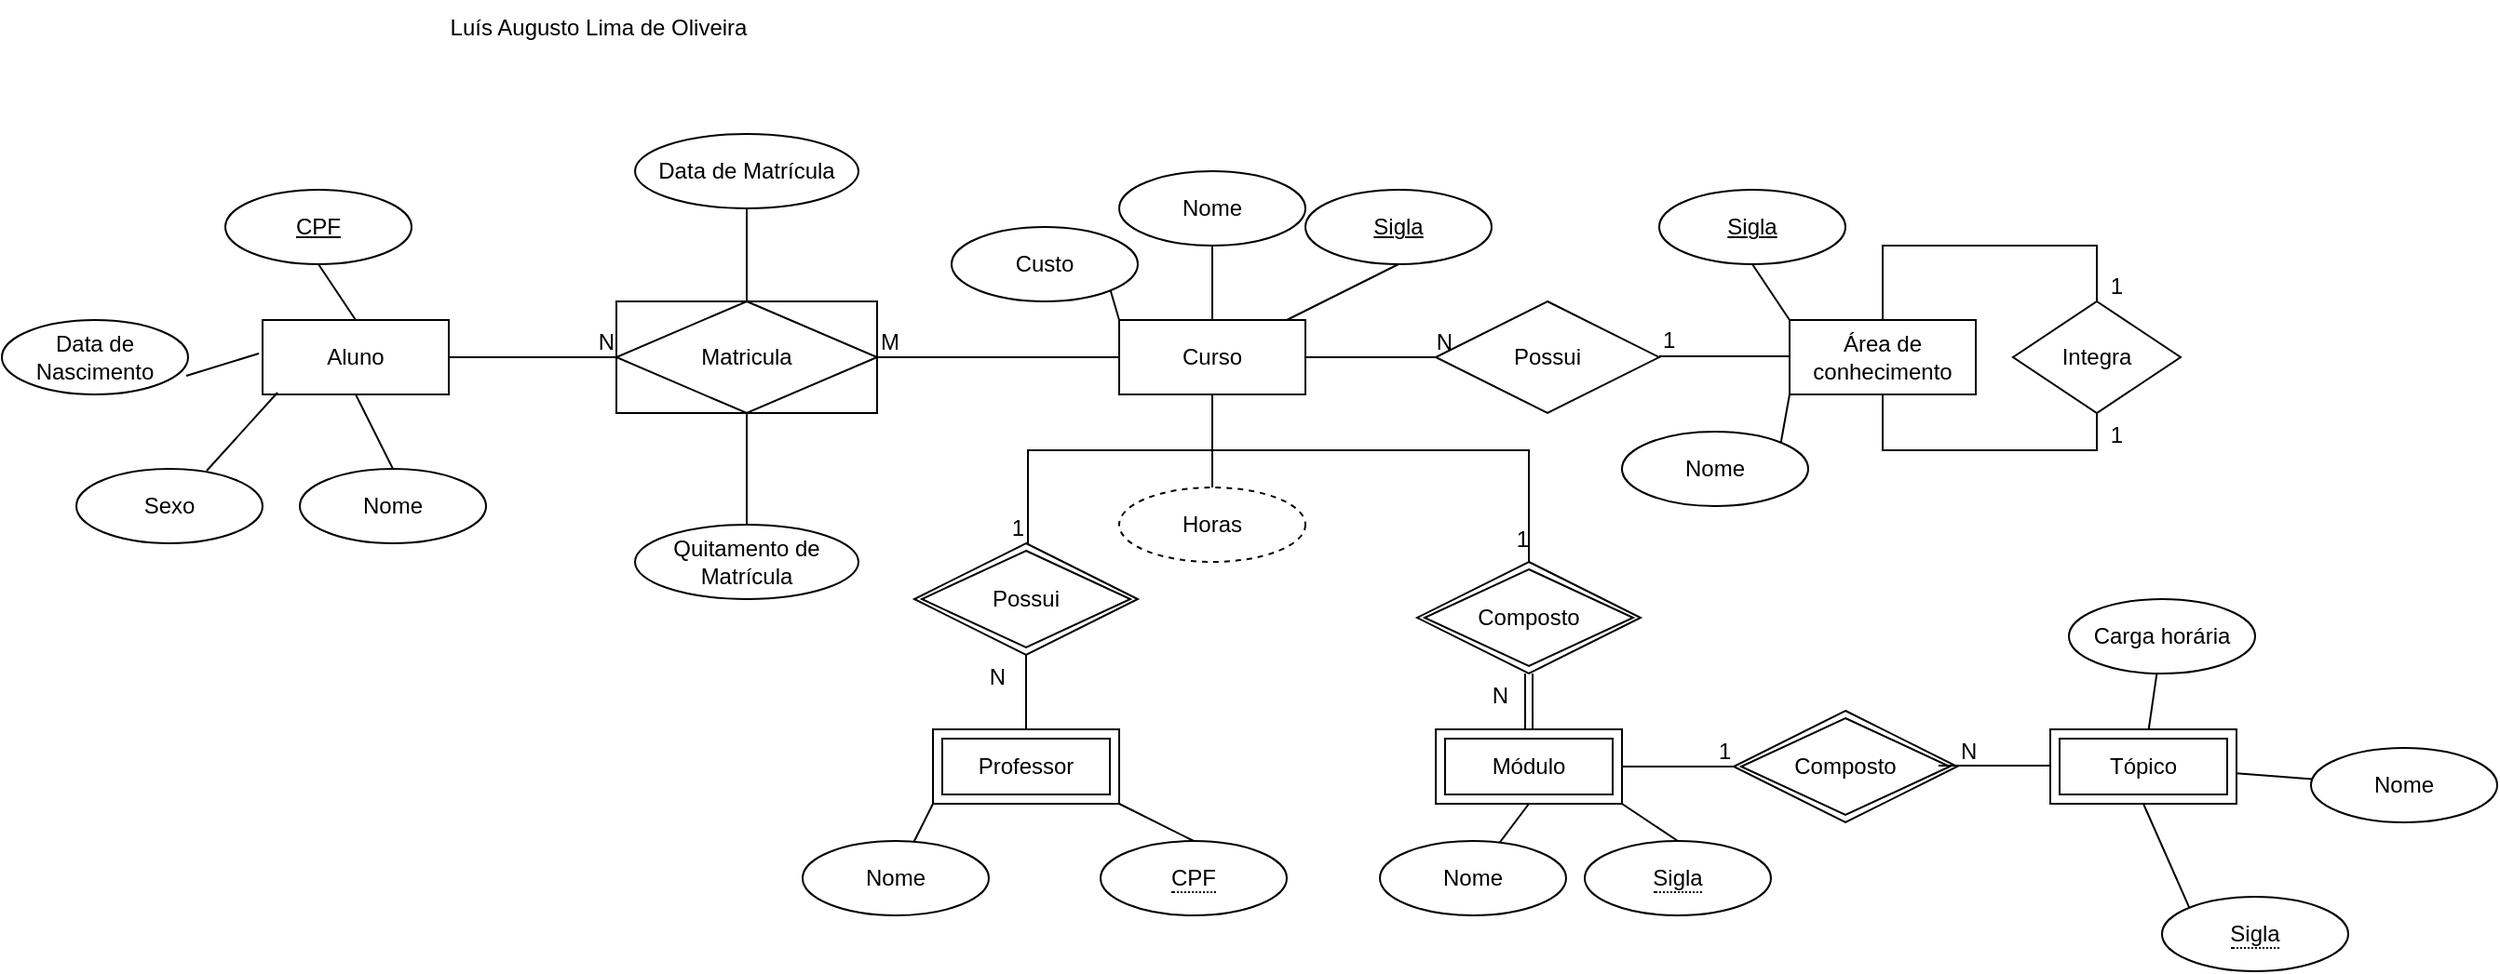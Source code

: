<mxfile version="23.1.5" type="device">
  <diagram name="Página-1" id="tFimaV7me5v-ncjlnDu_">
    <mxGraphModel dx="1707" dy="480" grid="1" gridSize="10" guides="1" tooltips="1" connect="1" arrows="1" fold="1" page="1" pageScale="1" pageWidth="827" pageHeight="1169" math="0" shadow="0">
      <root>
        <mxCell id="0" />
        <mxCell id="1" parent="0" />
        <mxCell id="pDxsztQ8xQaoEcNutGHO-5" value="Aluno" style="whiteSpace=wrap;html=1;align=center;" vertex="1" parent="1">
          <mxGeometry x="-50" y="260" width="100" height="40" as="geometry" />
        </mxCell>
        <mxCell id="pDxsztQ8xQaoEcNutGHO-6" value="Curso" style="whiteSpace=wrap;html=1;align=center;" vertex="1" parent="1">
          <mxGeometry x="410" y="260" width="100" height="40" as="geometry" />
        </mxCell>
        <mxCell id="pDxsztQ8xQaoEcNutGHO-8" value="" style="endArrow=none;html=1;rounded=0;entryX=0;entryY=0.5;entryDx=0;entryDy=0;" edge="1" parent="1" source="pDxsztQ8xQaoEcNutGHO-5" target="pDxsztQ8xQaoEcNutGHO-69">
          <mxGeometry relative="1" as="geometry">
            <mxPoint x="-40" y="215" as="sourcePoint" />
            <mxPoint x="110" y="275" as="targetPoint" />
          </mxGeometry>
        </mxCell>
        <mxCell id="pDxsztQ8xQaoEcNutGHO-10" value="N" style="resizable=0;html=1;whiteSpace=wrap;align=right;verticalAlign=bottom;" connectable="0" vertex="1" parent="pDxsztQ8xQaoEcNutGHO-8">
          <mxGeometry x="1" relative="1" as="geometry" />
        </mxCell>
        <mxCell id="pDxsztQ8xQaoEcNutGHO-11" value="" style="endArrow=none;html=1;rounded=0;entryX=0;entryY=0.5;entryDx=0;entryDy=0;exitX=1;exitY=0.5;exitDx=0;exitDy=0;" edge="1" parent="1" source="pDxsztQ8xQaoEcNutGHO-69" target="pDxsztQ8xQaoEcNutGHO-6">
          <mxGeometry relative="1" as="geometry">
            <mxPoint x="310" y="280" as="sourcePoint" />
            <mxPoint x="250" y="290" as="targetPoint" />
          </mxGeometry>
        </mxCell>
        <mxCell id="pDxsztQ8xQaoEcNutGHO-12" value="M" style="resizable=0;html=1;whiteSpace=wrap;align=left;verticalAlign=bottom;" connectable="0" vertex="1" parent="pDxsztQ8xQaoEcNutGHO-11">
          <mxGeometry x="-1" relative="1" as="geometry" />
        </mxCell>
        <mxCell id="pDxsztQ8xQaoEcNutGHO-18" value="Área de conhecimento" style="whiteSpace=wrap;html=1;align=center;" vertex="1" parent="1">
          <mxGeometry x="770" y="260" width="100" height="40" as="geometry" />
        </mxCell>
        <mxCell id="pDxsztQ8xQaoEcNutGHO-19" value="" style="endArrow=none;html=1;rounded=0;exitX=1;exitY=0.5;exitDx=0;exitDy=0;" edge="1" parent="1" source="pDxsztQ8xQaoEcNutGHO-6">
          <mxGeometry relative="1" as="geometry">
            <mxPoint x="530" y="279.5" as="sourcePoint" />
            <mxPoint x="590" y="280" as="targetPoint" />
          </mxGeometry>
        </mxCell>
        <mxCell id="pDxsztQ8xQaoEcNutGHO-21" value="N" style="resizable=0;html=1;whiteSpace=wrap;align=right;verticalAlign=bottom;" connectable="0" vertex="1" parent="pDxsztQ8xQaoEcNutGHO-19">
          <mxGeometry x="1" relative="1" as="geometry" />
        </mxCell>
        <mxCell id="pDxsztQ8xQaoEcNutGHO-23" value="Possui" style="shape=rhombus;perimeter=rhombusPerimeter;whiteSpace=wrap;html=1;align=center;" vertex="1" parent="1">
          <mxGeometry x="580" y="250" width="120" height="60" as="geometry" />
        </mxCell>
        <mxCell id="pDxsztQ8xQaoEcNutGHO-24" value="" style="endArrow=none;html=1;rounded=0;exitX=1;exitY=0.5;exitDx=0;exitDy=0;" edge="1" parent="1">
          <mxGeometry relative="1" as="geometry">
            <mxPoint x="700" y="279.5" as="sourcePoint" />
            <mxPoint x="770" y="279.5" as="targetPoint" />
          </mxGeometry>
        </mxCell>
        <mxCell id="pDxsztQ8xQaoEcNutGHO-25" value="&lt;div&gt;1&lt;/div&gt;" style="resizable=0;html=1;whiteSpace=wrap;align=left;verticalAlign=bottom;" connectable="0" vertex="1" parent="pDxsztQ8xQaoEcNutGHO-24">
          <mxGeometry x="-1" relative="1" as="geometry" />
        </mxCell>
        <mxCell id="pDxsztQ8xQaoEcNutGHO-27" value="Integra" style="shape=rhombus;perimeter=rhombusPerimeter;whiteSpace=wrap;html=1;align=center;" vertex="1" parent="1">
          <mxGeometry x="890" y="250" width="90" height="60" as="geometry" />
        </mxCell>
        <mxCell id="pDxsztQ8xQaoEcNutGHO-28" value="" style="endArrow=none;html=1;rounded=0;exitX=0.5;exitY=1;exitDx=0;exitDy=0;edgeStyle=orthogonalEdgeStyle;entryX=0.5;entryY=1;entryDx=0;entryDy=0;" edge="1" parent="1" source="pDxsztQ8xQaoEcNutGHO-18" target="pDxsztQ8xQaoEcNutGHO-27">
          <mxGeometry relative="1" as="geometry">
            <mxPoint x="870" y="330" as="sourcePoint" />
            <mxPoint x="940" y="330" as="targetPoint" />
            <Array as="points">
              <mxPoint x="820" y="330" />
              <mxPoint x="935" y="330" />
            </Array>
          </mxGeometry>
        </mxCell>
        <mxCell id="pDxsztQ8xQaoEcNutGHO-30" value="1" style="resizable=0;html=1;whiteSpace=wrap;align=right;verticalAlign=bottom;" connectable="0" vertex="1" parent="pDxsztQ8xQaoEcNutGHO-28">
          <mxGeometry x="1" relative="1" as="geometry">
            <mxPoint x="15" y="20" as="offset" />
          </mxGeometry>
        </mxCell>
        <mxCell id="pDxsztQ8xQaoEcNutGHO-31" value="" style="endArrow=none;html=1;rounded=0;edgeStyle=orthogonalEdgeStyle;" edge="1" parent="1" target="pDxsztQ8xQaoEcNutGHO-27">
          <mxGeometry relative="1" as="geometry">
            <mxPoint x="810" y="260" as="sourcePoint" />
            <mxPoint x="935" y="250" as="targetPoint" />
            <Array as="points">
              <mxPoint x="820" y="260" />
              <mxPoint x="820" y="220" />
              <mxPoint x="935" y="220" />
            </Array>
          </mxGeometry>
        </mxCell>
        <mxCell id="pDxsztQ8xQaoEcNutGHO-33" value="1" style="resizable=0;html=1;whiteSpace=wrap;align=right;verticalAlign=bottom;" connectable="0" vertex="1" parent="pDxsztQ8xQaoEcNutGHO-31">
          <mxGeometry x="1" relative="1" as="geometry">
            <mxPoint x="15" as="offset" />
          </mxGeometry>
        </mxCell>
        <mxCell id="pDxsztQ8xQaoEcNutGHO-39" style="rounded=0;orthogonalLoop=1;jettySize=auto;html=1;exitX=0.5;exitY=1;exitDx=0;exitDy=0;entryX=0;entryY=0;entryDx=0;entryDy=0;endArrow=none;endFill=0;" edge="1" parent="1" source="pDxsztQ8xQaoEcNutGHO-36" target="pDxsztQ8xQaoEcNutGHO-18">
          <mxGeometry relative="1" as="geometry" />
        </mxCell>
        <mxCell id="pDxsztQ8xQaoEcNutGHO-36" value="Sigla" style="ellipse;whiteSpace=wrap;html=1;align=center;fontStyle=4;" vertex="1" parent="1">
          <mxGeometry x="700" y="190" width="100" height="40" as="geometry" />
        </mxCell>
        <mxCell id="pDxsztQ8xQaoEcNutGHO-38" style="rounded=0;orthogonalLoop=1;jettySize=auto;html=1;exitX=1;exitY=0;exitDx=0;exitDy=0;entryX=0;entryY=1;entryDx=0;entryDy=0;endArrow=none;endFill=0;" edge="1" parent="1" source="pDxsztQ8xQaoEcNutGHO-37" target="pDxsztQ8xQaoEcNutGHO-18">
          <mxGeometry relative="1" as="geometry" />
        </mxCell>
        <mxCell id="pDxsztQ8xQaoEcNutGHO-37" value="Nome" style="ellipse;whiteSpace=wrap;html=1;align=center;" vertex="1" parent="1">
          <mxGeometry x="680" y="320" width="100" height="40" as="geometry" />
        </mxCell>
        <mxCell id="pDxsztQ8xQaoEcNutGHO-46" style="rounded=0;orthogonalLoop=1;jettySize=auto;html=1;exitX=0.5;exitY=1;exitDx=0;exitDy=0;endArrow=none;endFill=0;" edge="1" parent="1" source="pDxsztQ8xQaoEcNutGHO-40" target="pDxsztQ8xQaoEcNutGHO-6">
          <mxGeometry relative="1" as="geometry" />
        </mxCell>
        <mxCell id="pDxsztQ8xQaoEcNutGHO-40" value="Sigla" style="ellipse;whiteSpace=wrap;html=1;align=center;fontStyle=4;" vertex="1" parent="1">
          <mxGeometry x="510" y="190" width="100" height="40" as="geometry" />
        </mxCell>
        <mxCell id="pDxsztQ8xQaoEcNutGHO-45" style="rounded=0;orthogonalLoop=1;jettySize=auto;html=1;exitX=0.5;exitY=1;exitDx=0;exitDy=0;entryX=0.5;entryY=0;entryDx=0;entryDy=0;endArrow=none;endFill=0;" edge="1" parent="1" source="pDxsztQ8xQaoEcNutGHO-41" target="pDxsztQ8xQaoEcNutGHO-6">
          <mxGeometry relative="1" as="geometry" />
        </mxCell>
        <mxCell id="pDxsztQ8xQaoEcNutGHO-41" value="Nome" style="ellipse;whiteSpace=wrap;html=1;align=center;" vertex="1" parent="1">
          <mxGeometry x="410" y="180" width="100" height="40" as="geometry" />
        </mxCell>
        <mxCell id="pDxsztQ8xQaoEcNutGHO-44" style="rounded=0;orthogonalLoop=1;jettySize=auto;html=1;exitX=1;exitY=1;exitDx=0;exitDy=0;entryX=0;entryY=0;entryDx=0;entryDy=0;endArrow=none;endFill=0;" edge="1" parent="1" source="pDxsztQ8xQaoEcNutGHO-42" target="pDxsztQ8xQaoEcNutGHO-6">
          <mxGeometry relative="1" as="geometry" />
        </mxCell>
        <mxCell id="pDxsztQ8xQaoEcNutGHO-42" value="Custo" style="ellipse;whiteSpace=wrap;html=1;align=center;" vertex="1" parent="1">
          <mxGeometry x="320" y="210" width="100" height="40" as="geometry" />
        </mxCell>
        <mxCell id="pDxsztQ8xQaoEcNutGHO-48" value="" style="endArrow=none;html=1;rounded=0;exitX=0.5;exitY=1;exitDx=0;exitDy=0;entryX=0.5;entryY=0;entryDx=0;entryDy=0;edgeStyle=orthogonalEdgeStyle;" edge="1" parent="1" source="pDxsztQ8xQaoEcNutGHO-6">
          <mxGeometry relative="1" as="geometry">
            <mxPoint x="530" y="290" as="sourcePoint" />
            <mxPoint x="360" y="380" as="targetPoint" />
            <Array as="points">
              <mxPoint x="460" y="330" />
              <mxPoint x="361" y="330" />
            </Array>
          </mxGeometry>
        </mxCell>
        <mxCell id="pDxsztQ8xQaoEcNutGHO-49" value="1" style="resizable=0;html=1;whiteSpace=wrap;align=right;verticalAlign=bottom;" connectable="0" vertex="1" parent="pDxsztQ8xQaoEcNutGHO-48">
          <mxGeometry x="1" relative="1" as="geometry" />
        </mxCell>
        <mxCell id="pDxsztQ8xQaoEcNutGHO-50" value="Professor" style="shape=ext;margin=3;double=1;whiteSpace=wrap;html=1;align=center;" vertex="1" parent="1">
          <mxGeometry x="310" y="480" width="100" height="40" as="geometry" />
        </mxCell>
        <mxCell id="pDxsztQ8xQaoEcNutGHO-52" value="" style="endArrow=none;html=1;rounded=0;exitX=0.5;exitY=0;exitDx=0;exitDy=0;entryX=0.5;entryY=1;entryDx=0;entryDy=0;" edge="1" parent="1" source="pDxsztQ8xQaoEcNutGHO-50">
          <mxGeometry relative="1" as="geometry">
            <mxPoint x="370" y="300" as="sourcePoint" />
            <mxPoint x="360" y="440" as="targetPoint" />
          </mxGeometry>
        </mxCell>
        <mxCell id="pDxsztQ8xQaoEcNutGHO-53" value="N" style="resizable=0;html=1;whiteSpace=wrap;align=right;verticalAlign=bottom;" connectable="0" vertex="1" parent="pDxsztQ8xQaoEcNutGHO-52">
          <mxGeometry x="1" relative="1" as="geometry">
            <mxPoint x="-10" y="20" as="offset" />
          </mxGeometry>
        </mxCell>
        <mxCell id="pDxsztQ8xQaoEcNutGHO-56" style="rounded=0;orthogonalLoop=1;jettySize=auto;html=1;entryX=1;entryY=1;entryDx=0;entryDy=0;endArrow=none;endFill=0;exitX=0.5;exitY=0;exitDx=0;exitDy=0;" edge="1" parent="1" source="pDxsztQ8xQaoEcNutGHO-57" target="pDxsztQ8xQaoEcNutGHO-50">
          <mxGeometry relative="1" as="geometry">
            <mxPoint x="430" y="560" as="sourcePoint" />
          </mxGeometry>
        </mxCell>
        <mxCell id="pDxsztQ8xQaoEcNutGHO-57" value="&lt;span style=&quot;border-bottom: 1px dotted&quot;&gt;CPF&lt;/span&gt;" style="ellipse;whiteSpace=wrap;html=1;align=center;" vertex="1" parent="1">
          <mxGeometry x="400" y="540" width="100" height="40" as="geometry" />
        </mxCell>
        <mxCell id="pDxsztQ8xQaoEcNutGHO-58" value="Nome" style="ellipse;whiteSpace=wrap;html=1;align=center;" vertex="1" parent="1">
          <mxGeometry x="240" y="540" width="100" height="40" as="geometry" />
        </mxCell>
        <mxCell id="pDxsztQ8xQaoEcNutGHO-59" style="rounded=0;orthogonalLoop=1;jettySize=auto;html=1;entryX=0;entryY=1;entryDx=0;entryDy=0;endArrow=none;endFill=0;" edge="1" parent="1" source="pDxsztQ8xQaoEcNutGHO-58" target="pDxsztQ8xQaoEcNutGHO-50">
          <mxGeometry relative="1" as="geometry">
            <mxPoint x="460" y="550" as="sourcePoint" />
            <mxPoint x="420" y="530" as="targetPoint" />
          </mxGeometry>
        </mxCell>
        <mxCell id="pDxsztQ8xQaoEcNutGHO-60" value="CPF" style="ellipse;whiteSpace=wrap;html=1;align=center;fontStyle=4;" vertex="1" parent="1">
          <mxGeometry x="-70" y="190" width="100" height="40" as="geometry" />
        </mxCell>
        <mxCell id="pDxsztQ8xQaoEcNutGHO-61" style="rounded=0;orthogonalLoop=1;jettySize=auto;html=1;exitX=0.5;exitY=1;exitDx=0;exitDy=0;entryX=0.5;entryY=0;entryDx=0;entryDy=0;endArrow=none;endFill=0;" edge="1" parent="1" source="pDxsztQ8xQaoEcNutGHO-60" target="pDxsztQ8xQaoEcNutGHO-5">
          <mxGeometry relative="1" as="geometry">
            <mxPoint x="335" y="254" as="sourcePoint" />
            <mxPoint x="350" y="270" as="targetPoint" />
          </mxGeometry>
        </mxCell>
        <mxCell id="pDxsztQ8xQaoEcNutGHO-62" value="Nome" style="ellipse;whiteSpace=wrap;html=1;align=center;" vertex="1" parent="1">
          <mxGeometry x="-30" y="340" width="100" height="40" as="geometry" />
        </mxCell>
        <mxCell id="pDxsztQ8xQaoEcNutGHO-63" style="rounded=0;orthogonalLoop=1;jettySize=auto;html=1;exitX=0.5;exitY=1;exitDx=0;exitDy=0;entryX=0.5;entryY=0;entryDx=0;entryDy=0;endArrow=none;endFill=0;" edge="1" parent="1" source="pDxsztQ8xQaoEcNutGHO-5" target="pDxsztQ8xQaoEcNutGHO-62">
          <mxGeometry relative="1" as="geometry">
            <mxPoint x="-10" y="240" as="sourcePoint" />
            <mxPoint x="10" y="270" as="targetPoint" />
          </mxGeometry>
        </mxCell>
        <mxCell id="pDxsztQ8xQaoEcNutGHO-64" value="Sexo" style="ellipse;whiteSpace=wrap;html=1;align=center;" vertex="1" parent="1">
          <mxGeometry x="-150" y="340" width="100" height="40" as="geometry" />
        </mxCell>
        <mxCell id="pDxsztQ8xQaoEcNutGHO-65" style="rounded=0;orthogonalLoop=1;jettySize=auto;html=1;exitX=0.08;exitY=0.975;exitDx=0;exitDy=0;entryX=0.7;entryY=0.025;entryDx=0;entryDy=0;endArrow=none;endFill=0;entryPerimeter=0;exitPerimeter=0;" edge="1" parent="1" source="pDxsztQ8xQaoEcNutGHO-5" target="pDxsztQ8xQaoEcNutGHO-64">
          <mxGeometry relative="1" as="geometry">
            <mxPoint x="10" y="310" as="sourcePoint" />
            <mxPoint x="30" y="350" as="targetPoint" />
          </mxGeometry>
        </mxCell>
        <mxCell id="pDxsztQ8xQaoEcNutGHO-66" value="Data de Nascimento" style="ellipse;whiteSpace=wrap;html=1;align=center;" vertex="1" parent="1">
          <mxGeometry x="-190" y="260" width="100" height="40" as="geometry" />
        </mxCell>
        <mxCell id="pDxsztQ8xQaoEcNutGHO-67" style="rounded=0;orthogonalLoop=1;jettySize=auto;html=1;entryX=0.99;entryY=0.75;entryDx=0;entryDy=0;endArrow=none;endFill=0;entryPerimeter=0;" edge="1" parent="1" target="pDxsztQ8xQaoEcNutGHO-66">
          <mxGeometry relative="1" as="geometry">
            <mxPoint x="-52" y="278" as="sourcePoint" />
            <mxPoint x="-90" y="320" as="targetPoint" />
          </mxGeometry>
        </mxCell>
        <mxCell id="pDxsztQ8xQaoEcNutGHO-69" value="Matricula" style="shape=associativeEntity;whiteSpace=wrap;html=1;align=center;" vertex="1" parent="1">
          <mxGeometry x="140" y="250" width="140" height="60" as="geometry" />
        </mxCell>
        <mxCell id="pDxsztQ8xQaoEcNutGHO-71" value="" style="edgeStyle=orthogonalEdgeStyle;rounded=0;orthogonalLoop=1;jettySize=auto;html=1;endArrow=none;endFill=0;" edge="1" parent="1" source="pDxsztQ8xQaoEcNutGHO-70" target="pDxsztQ8xQaoEcNutGHO-69">
          <mxGeometry relative="1" as="geometry" />
        </mxCell>
        <mxCell id="pDxsztQ8xQaoEcNutGHO-70" value="Data de Matrícula" style="ellipse;whiteSpace=wrap;html=1;align=center;" vertex="1" parent="1">
          <mxGeometry x="150" y="160" width="120" height="40" as="geometry" />
        </mxCell>
        <mxCell id="pDxsztQ8xQaoEcNutGHO-73" value="" style="edgeStyle=orthogonalEdgeStyle;rounded=0;orthogonalLoop=1;jettySize=auto;html=1;endArrow=none;endFill=0;" edge="1" parent="1" source="pDxsztQ8xQaoEcNutGHO-72" target="pDxsztQ8xQaoEcNutGHO-69">
          <mxGeometry relative="1" as="geometry" />
        </mxCell>
        <mxCell id="pDxsztQ8xQaoEcNutGHO-72" value="Quitamento de Matrícula" style="ellipse;whiteSpace=wrap;html=1;align=center;" vertex="1" parent="1">
          <mxGeometry x="150" y="370" width="120" height="40" as="geometry" />
        </mxCell>
        <mxCell id="pDxsztQ8xQaoEcNutGHO-74" value="Possui" style="shape=rhombus;double=1;perimeter=rhombusPerimeter;whiteSpace=wrap;html=1;align=center;" vertex="1" parent="1">
          <mxGeometry x="300" y="380" width="120" height="60" as="geometry" />
        </mxCell>
        <mxCell id="pDxsztQ8xQaoEcNutGHO-75" value="1" style="resizable=0;html=1;whiteSpace=wrap;align=right;verticalAlign=bottom;" connectable="0" vertex="1" parent="1">
          <mxGeometry x="630.012" y="389.991" as="geometry">
            <mxPoint x="1" y="-3" as="offset" />
          </mxGeometry>
        </mxCell>
        <mxCell id="pDxsztQ8xQaoEcNutGHO-76" value="Módulo" style="shape=ext;margin=3;double=1;whiteSpace=wrap;html=1;align=center;" vertex="1" parent="1">
          <mxGeometry x="580.01" y="480" width="100" height="40" as="geometry" />
        </mxCell>
        <mxCell id="pDxsztQ8xQaoEcNutGHO-77" value="" style="endArrow=none;html=1;rounded=0;exitX=0.5;exitY=0;exitDx=0;exitDy=0;entryX=0.5;entryY=1;entryDx=0;entryDy=0;shape=link;" edge="1" parent="1" source="pDxsztQ8xQaoEcNutGHO-76">
          <mxGeometry relative="1" as="geometry">
            <mxPoint x="640" y="310" as="sourcePoint" />
            <mxPoint x="630" y="450" as="targetPoint" />
          </mxGeometry>
        </mxCell>
        <mxCell id="pDxsztQ8xQaoEcNutGHO-78" value="N" style="resizable=0;html=1;whiteSpace=wrap;align=right;verticalAlign=bottom;" connectable="0" vertex="1" parent="pDxsztQ8xQaoEcNutGHO-77">
          <mxGeometry x="1" relative="1" as="geometry">
            <mxPoint x="-10" y="20" as="offset" />
          </mxGeometry>
        </mxCell>
        <mxCell id="pDxsztQ8xQaoEcNutGHO-79" style="rounded=0;orthogonalLoop=1;jettySize=auto;html=1;entryX=1;entryY=1;entryDx=0;entryDy=0;endArrow=none;endFill=0;exitX=0.5;exitY=0;exitDx=0;exitDy=0;" edge="1" parent="1" source="pDxsztQ8xQaoEcNutGHO-80" target="pDxsztQ8xQaoEcNutGHO-76">
          <mxGeometry relative="1" as="geometry">
            <mxPoint x="757" y="570" as="sourcePoint" />
          </mxGeometry>
        </mxCell>
        <mxCell id="pDxsztQ8xQaoEcNutGHO-80" value="&lt;span style=&quot;border-bottom: 1px dotted&quot;&gt;Sigla&lt;/span&gt;" style="ellipse;whiteSpace=wrap;html=1;align=center;" vertex="1" parent="1">
          <mxGeometry x="660" y="540" width="100" height="40" as="geometry" />
        </mxCell>
        <mxCell id="pDxsztQ8xQaoEcNutGHO-81" value="Nome" style="ellipse;whiteSpace=wrap;html=1;align=center;" vertex="1" parent="1">
          <mxGeometry x="550" y="540" width="100" height="40" as="geometry" />
        </mxCell>
        <mxCell id="pDxsztQ8xQaoEcNutGHO-82" style="rounded=0;orthogonalLoop=1;jettySize=auto;html=1;entryX=0.5;entryY=1;entryDx=0;entryDy=0;endArrow=none;endFill=0;" edge="1" parent="1" source="pDxsztQ8xQaoEcNutGHO-81" target="pDxsztQ8xQaoEcNutGHO-76">
          <mxGeometry relative="1" as="geometry">
            <mxPoint x="787" y="560" as="sourcePoint" />
            <mxPoint x="747" y="540" as="targetPoint" />
          </mxGeometry>
        </mxCell>
        <mxCell id="pDxsztQ8xQaoEcNutGHO-83" value="Composto" style="shape=rhombus;double=1;perimeter=rhombusPerimeter;whiteSpace=wrap;html=1;align=center;" vertex="1" parent="1">
          <mxGeometry x="570" y="390" width="120" height="60" as="geometry" />
        </mxCell>
        <mxCell id="pDxsztQ8xQaoEcNutGHO-84" value="" style="endArrow=none;html=1;rounded=0;entryX=0.5;entryY=0;entryDx=0;entryDy=0;edgeStyle=orthogonalEdgeStyle;" edge="1" parent="1" target="pDxsztQ8xQaoEcNutGHO-83">
          <mxGeometry relative="1" as="geometry">
            <mxPoint x="460" y="300" as="sourcePoint" />
            <mxPoint x="370" y="390" as="targetPoint" />
            <Array as="points">
              <mxPoint x="460" y="330" />
              <mxPoint x="630" y="330" />
            </Array>
          </mxGeometry>
        </mxCell>
        <mxCell id="pDxsztQ8xQaoEcNutGHO-87" value="Composto" style="shape=rhombus;double=1;perimeter=rhombusPerimeter;whiteSpace=wrap;html=1;align=center;" vertex="1" parent="1">
          <mxGeometry x="740" y="470" width="120" height="60" as="geometry" />
        </mxCell>
        <mxCell id="pDxsztQ8xQaoEcNutGHO-88" value="Tópico" style="shape=ext;margin=3;double=1;whiteSpace=wrap;html=1;align=center;" vertex="1" parent="1">
          <mxGeometry x="910" y="480" width="100" height="40" as="geometry" />
        </mxCell>
        <mxCell id="pDxsztQ8xQaoEcNutGHO-91" value="" style="endArrow=none;html=1;rounded=0;exitX=1;exitY=0.5;exitDx=0;exitDy=0;entryX=0;entryY=0.5;entryDx=0;entryDy=0;" edge="1" parent="1" source="pDxsztQ8xQaoEcNutGHO-76" target="pDxsztQ8xQaoEcNutGHO-87">
          <mxGeometry relative="1" as="geometry">
            <mxPoint x="690" y="490" as="sourcePoint" />
            <mxPoint x="760" y="490" as="targetPoint" />
          </mxGeometry>
        </mxCell>
        <mxCell id="pDxsztQ8xQaoEcNutGHO-92" value="&lt;div&gt;1&lt;/div&gt;" style="resizable=0;html=1;whiteSpace=wrap;align=left;verticalAlign=bottom;" connectable="0" vertex="1" parent="pDxsztQ8xQaoEcNutGHO-91">
          <mxGeometry x="-1" relative="1" as="geometry">
            <mxPoint x="50" as="offset" />
          </mxGeometry>
        </mxCell>
        <mxCell id="pDxsztQ8xQaoEcNutGHO-93" value="" style="endArrow=none;html=1;rounded=0;exitX=1;exitY=0.5;exitDx=0;exitDy=0;entryX=0;entryY=0.5;entryDx=0;entryDy=0;" edge="1" parent="1">
          <mxGeometry relative="1" as="geometry">
            <mxPoint x="850" y="499.5" as="sourcePoint" />
            <mxPoint x="910" y="499.5" as="targetPoint" />
          </mxGeometry>
        </mxCell>
        <mxCell id="pDxsztQ8xQaoEcNutGHO-94" value="&lt;div&gt;N&lt;/div&gt;" style="resizable=0;html=1;whiteSpace=wrap;align=left;verticalAlign=bottom;" connectable="0" vertex="1" parent="pDxsztQ8xQaoEcNutGHO-93">
          <mxGeometry x="-1" relative="1" as="geometry">
            <mxPoint x="10" y="1" as="offset" />
          </mxGeometry>
        </mxCell>
        <mxCell id="pDxsztQ8xQaoEcNutGHO-96" style="rounded=0;orthogonalLoop=1;jettySize=auto;html=1;exitX=0;exitY=0;exitDx=0;exitDy=0;entryX=0.5;entryY=1;entryDx=0;entryDy=0;endArrow=none;endFill=0;" edge="1" parent="1" source="pDxsztQ8xQaoEcNutGHO-95" target="pDxsztQ8xQaoEcNutGHO-88">
          <mxGeometry relative="1" as="geometry" />
        </mxCell>
        <mxCell id="pDxsztQ8xQaoEcNutGHO-95" value="&lt;span style=&quot;border-bottom: 1px dotted&quot;&gt;Sigla&lt;/span&gt;" style="ellipse;whiteSpace=wrap;html=1;align=center;" vertex="1" parent="1">
          <mxGeometry x="970" y="570" width="100" height="40" as="geometry" />
        </mxCell>
        <mxCell id="pDxsztQ8xQaoEcNutGHO-98" value="" style="rounded=0;orthogonalLoop=1;jettySize=auto;html=1;endArrow=none;endFill=0;" edge="1" parent="1" source="pDxsztQ8xQaoEcNutGHO-97" target="pDxsztQ8xQaoEcNutGHO-88">
          <mxGeometry relative="1" as="geometry" />
        </mxCell>
        <mxCell id="pDxsztQ8xQaoEcNutGHO-97" value="Nome" style="ellipse;whiteSpace=wrap;html=1;align=center;" vertex="1" parent="1">
          <mxGeometry x="1050" y="490" width="100" height="40" as="geometry" />
        </mxCell>
        <mxCell id="pDxsztQ8xQaoEcNutGHO-100" value="" style="rounded=0;orthogonalLoop=1;jettySize=auto;html=1;endArrow=none;endFill=0;" edge="1" parent="1" source="pDxsztQ8xQaoEcNutGHO-99" target="pDxsztQ8xQaoEcNutGHO-88">
          <mxGeometry relative="1" as="geometry" />
        </mxCell>
        <mxCell id="pDxsztQ8xQaoEcNutGHO-99" value="Carga horária" style="ellipse;whiteSpace=wrap;html=1;align=center;" vertex="1" parent="1">
          <mxGeometry x="920" y="410" width="100" height="40" as="geometry" />
        </mxCell>
        <mxCell id="pDxsztQ8xQaoEcNutGHO-103" value="" style="edgeStyle=orthogonalEdgeStyle;rounded=0;orthogonalLoop=1;jettySize=auto;html=1;endArrow=none;endFill=0;" edge="1" parent="1" source="pDxsztQ8xQaoEcNutGHO-102" target="pDxsztQ8xQaoEcNutGHO-6">
          <mxGeometry relative="1" as="geometry" />
        </mxCell>
        <mxCell id="pDxsztQ8xQaoEcNutGHO-102" value="Horas" style="ellipse;whiteSpace=wrap;html=1;align=center;dashed=1;" vertex="1" parent="1">
          <mxGeometry x="410" y="350" width="100" height="40" as="geometry" />
        </mxCell>
        <mxCell id="pDxsztQ8xQaoEcNutGHO-104" value="Luís Augusto Lima de Oliveira" style="text;html=1;align=center;verticalAlign=middle;resizable=0;points=[];autosize=1;strokeColor=none;fillColor=none;" vertex="1" parent="1">
          <mxGeometry x="35" y="88" width="190" height="30" as="geometry" />
        </mxCell>
      </root>
    </mxGraphModel>
  </diagram>
</mxfile>
